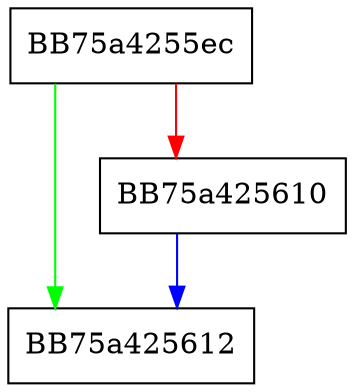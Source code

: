 digraph IsCompact {
  node [shape="box"];
  graph [splines=ortho];
  BB75a4255ec -> BB75a425612 [color="green"];
  BB75a4255ec -> BB75a425610 [color="red"];
  BB75a425610 -> BB75a425612 [color="blue"];
}